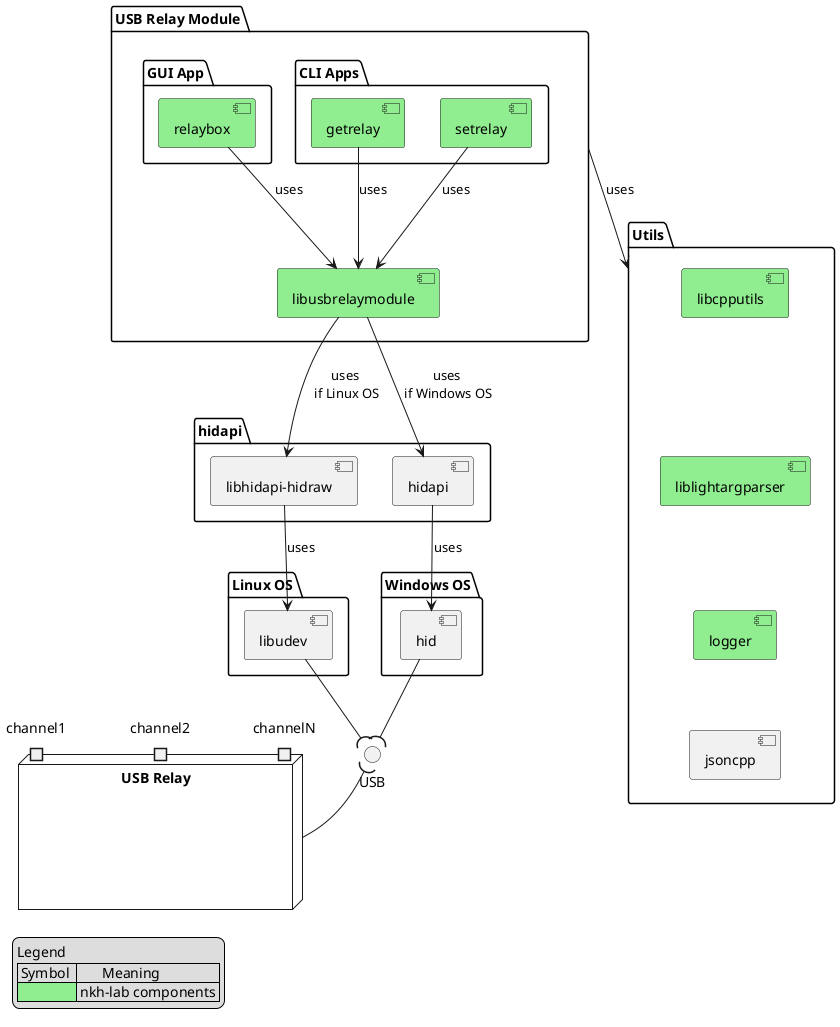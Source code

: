 @startuml

package "USB Relay Module" as package_usb_relay_module {

    package "CLI Apps" as package_cli_apps {
        component getrelay #LightGreen
        component setrelay #LightGreen
    }

    package "GUI App" as package_gui_app {
        component relaybox #LightGreen
    }

    component libusbrelaymodule #LightGreen
}

package "Utils" as package_utils {
    component libcpputils #LightGreen
    component liblightargparser #LightGreen
    component logger #LightGreen
    component jsoncpp

    libcpputils -[hidden]d-> liblightargparser
    liblightargparser -[hidden]d-> logger
    logger -[hidden]d-> jsoncpp
}

package "hidapi" as package_hidapi {
    component "libhidapi-hidraw" as libhidapi_hidraw
    component hidapi
}


package "Windows OS" {
    component hid
}

package "Linux OS" {
    component libudev
}

node "USB Relay" as relay {
    port channel1
    port channel2
    port channelN
}

interface USB

package_usb_relay_module --> package_utils : uses

getrelay -d-> libusbrelaymodule : uses

setrelay -d-> libusbrelaymodule : uses
relaybox -d-> libusbrelaymodule : uses

libusbrelaymodule -d-> libhidapi_hidraw : uses\n if Linux OS
libusbrelaymodule -d-> hidapi : uses\n if Windows OS

hidapi -d-> hid : uses

libhidapi_hidraw -d-> libudev : uses

hid -d-( USB
libudev -d-( USB

relay -u-( USB

legend left
    Legend
    | Symbol  |       Meaning       |
    |<#LightGreen>| nkh-lab components |
endlegend

@enduml